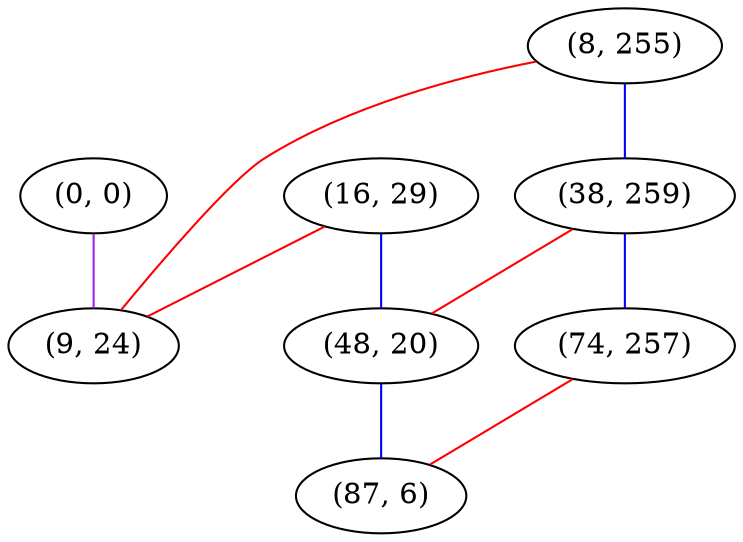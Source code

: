 graph "" {
"(0, 0)";
"(16, 29)";
"(8, 255)";
"(38, 259)";
"(74, 257)";
"(48, 20)";
"(9, 24)";
"(87, 6)";
"(0, 0)" -- "(9, 24)"  [color=purple, key=0, weight=4];
"(16, 29)" -- "(9, 24)"  [color=red, key=0, weight=1];
"(16, 29)" -- "(48, 20)"  [color=blue, key=0, weight=3];
"(8, 255)" -- "(38, 259)"  [color=blue, key=0, weight=3];
"(8, 255)" -- "(9, 24)"  [color=red, key=0, weight=1];
"(38, 259)" -- "(74, 257)"  [color=blue, key=0, weight=3];
"(38, 259)" -- "(48, 20)"  [color=red, key=0, weight=1];
"(74, 257)" -- "(87, 6)"  [color=red, key=0, weight=1];
"(48, 20)" -- "(87, 6)"  [color=blue, key=0, weight=3];
}

